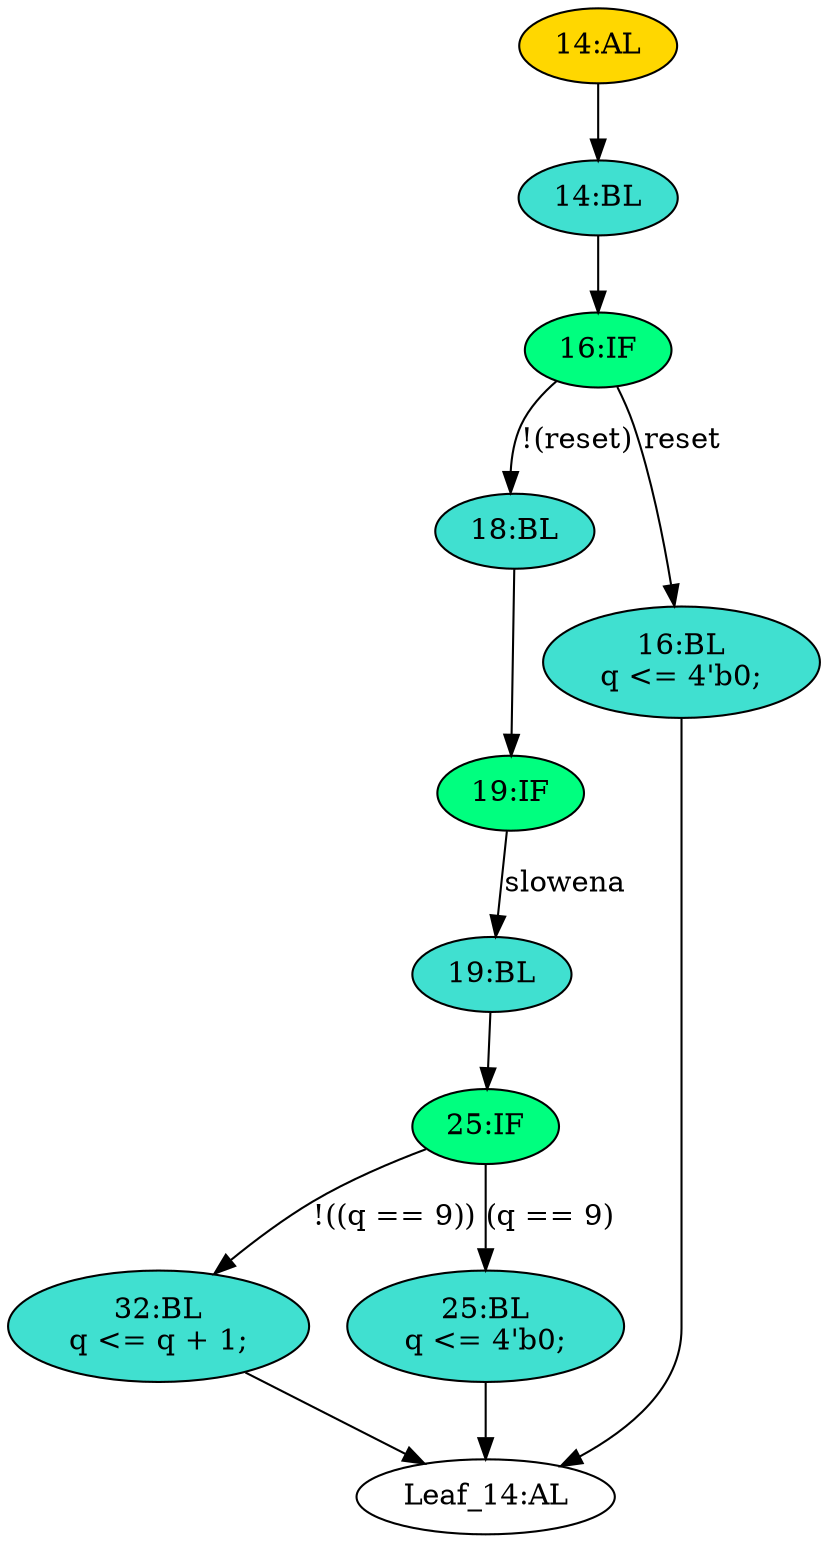 strict digraph "" {
	node [label="\N"];
	"16:IF"	[ast="<pyverilog.vparser.ast.IfStatement object at 0x7fa0caf6e5d0>",
		fillcolor=springgreen,
		label="16:IF",
		statements="[]",
		style=filled,
		typ=IfStatement];
	"18:BL"	[ast="<pyverilog.vparser.ast.Block object at 0x7fa0caf6e710>",
		fillcolor=turquoise,
		label="18:BL",
		statements="[]",
		style=filled,
		typ=Block];
	"16:IF" -> "18:BL"	[cond="['reset']",
		label="!(reset)",
		lineno=16];
	"16:BL"	[ast="<pyverilog.vparser.ast.Block object at 0x7fa0caf6ed90>",
		fillcolor=turquoise,
		label="16:BL
q <= 4'b0;",
		statements="[<pyverilog.vparser.ast.NonblockingSubstitution object at 0x7fa0caf6edd0>]",
		style=filled,
		typ=Block];
	"16:IF" -> "16:BL"	[cond="['reset']",
		label=reset,
		lineno=16];
	"19:BL"	[ast="<pyverilog.vparser.ast.Block object at 0x7fa0caf6e7d0>",
		fillcolor=turquoise,
		label="19:BL",
		statements="[]",
		style=filled,
		typ=Block];
	"25:IF"	[ast="<pyverilog.vparser.ast.IfStatement object at 0x7fa0caf6e810>",
		fillcolor=springgreen,
		label="25:IF",
		statements="[]",
		style=filled,
		typ=IfStatement];
	"19:BL" -> "25:IF"	[cond="[]",
		lineno=None];
	"14:BL"	[ast="<pyverilog.vparser.ast.Block object at 0x7fa0caf6ef90>",
		fillcolor=turquoise,
		label="14:BL",
		statements="[]",
		style=filled,
		typ=Block];
	"14:BL" -> "16:IF"	[cond="[]",
		lineno=None];
	"19:IF"	[ast="<pyverilog.vparser.ast.IfStatement object at 0x7fa0caf6e750>",
		fillcolor=springgreen,
		label="19:IF",
		statements="[]",
		style=filled,
		typ=IfStatement];
	"19:IF" -> "19:BL"	[cond="['slowena']",
		label=slowena,
		lineno=19];
	"14:AL"	[ast="<pyverilog.vparser.ast.Always object at 0x7fa0caf66050>",
		clk_sens=True,
		fillcolor=gold,
		label="14:AL",
		sens="['clk']",
		statements="[]",
		style=filled,
		typ=Always,
		use_var="['reset', 'q', 'slowena']"];
	"14:AL" -> "14:BL"	[cond="[]",
		lineno=None];
	"18:BL" -> "19:IF"	[cond="[]",
		lineno=None];
	"32:BL"	[ast="<pyverilog.vparser.ast.Block object at 0x7fa0caf6e850>",
		fillcolor=turquoise,
		label="32:BL
q <= q + 1;",
		statements="[<pyverilog.vparser.ast.NonblockingSubstitution object at 0x7fa0caf6e890>]",
		style=filled,
		typ=Block];
	"Leaf_14:AL"	[def_var="['q']",
		label="Leaf_14:AL"];
	"32:BL" -> "Leaf_14:AL"	[cond="[]",
		lineno=None];
	"25:IF" -> "32:BL"	[cond="['q']",
		label="!((q == 9))",
		lineno=25];
	"25:BL"	[ast="<pyverilog.vparser.ast.Block object at 0x7fa0caf6ea90>",
		fillcolor=turquoise,
		label="25:BL
q <= 4'b0;",
		statements="[<pyverilog.vparser.ast.NonblockingSubstitution object at 0x7fa0caf6ead0>]",
		style=filled,
		typ=Block];
	"25:IF" -> "25:BL"	[cond="['q']",
		label="(q == 9)",
		lineno=25];
	"25:BL" -> "Leaf_14:AL"	[cond="[]",
		lineno=None];
	"16:BL" -> "Leaf_14:AL"	[cond="[]",
		lineno=None];
}
